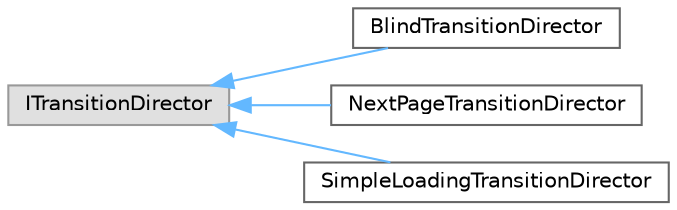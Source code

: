 digraph "クラス階層図"
{
 // LATEX_PDF_SIZE
  bgcolor="transparent";
  edge [fontname=Helvetica,fontsize=10,labelfontname=Helvetica,labelfontsize=10];
  node [fontname=Helvetica,fontsize=10,shape=box,height=0.2,width=0.4];
  rankdir="LR";
  Node0 [id="Node000000",label="ITransitionDirector",height=0.2,width=0.4,color="grey60", fillcolor="#E0E0E0", style="filled",tooltip=" "];
  Node0 -> Node1 [id="edge499_Node000000_Node000001",dir="back",color="steelblue1",style="solid",tooltip=" "];
  Node1 [id="Node000001",label="BlindTransitionDirector",height=0.2,width=0.4,color="grey40", fillcolor="white", style="filled",URL="$class_blind_transition_director.html",tooltip=" "];
  Node0 -> Node2 [id="edge500_Node000000_Node000002",dir="back",color="steelblue1",style="solid",tooltip=" "];
  Node2 [id="Node000002",label="NextPageTransitionDirector",height=0.2,width=0.4,color="grey40", fillcolor="white", style="filled",URL="$class_next_page_transition_director.html",tooltip=" "];
  Node0 -> Node3 [id="edge501_Node000000_Node000003",dir="back",color="steelblue1",style="solid",tooltip=" "];
  Node3 [id="Node000003",label="SimpleLoadingTransitionDirector",height=0.2,width=0.4,color="grey40", fillcolor="white", style="filled",URL="$class_simple_loading_transition_director.html",tooltip=" "];
}

